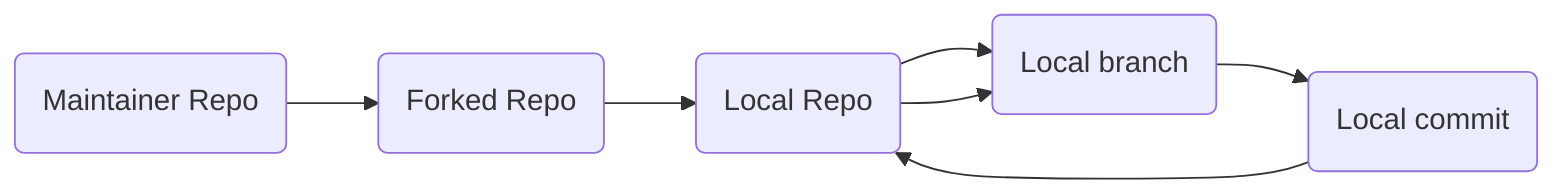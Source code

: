 graph LR
    MR(Maintainer Repo)-->FR(Forked Repo)
    FR-->LR(Local Repo)
    LR-->LB(Local branch)
    LR-->LB(Local branch)
    LB-->LC(Local commit)
	LC-->LR